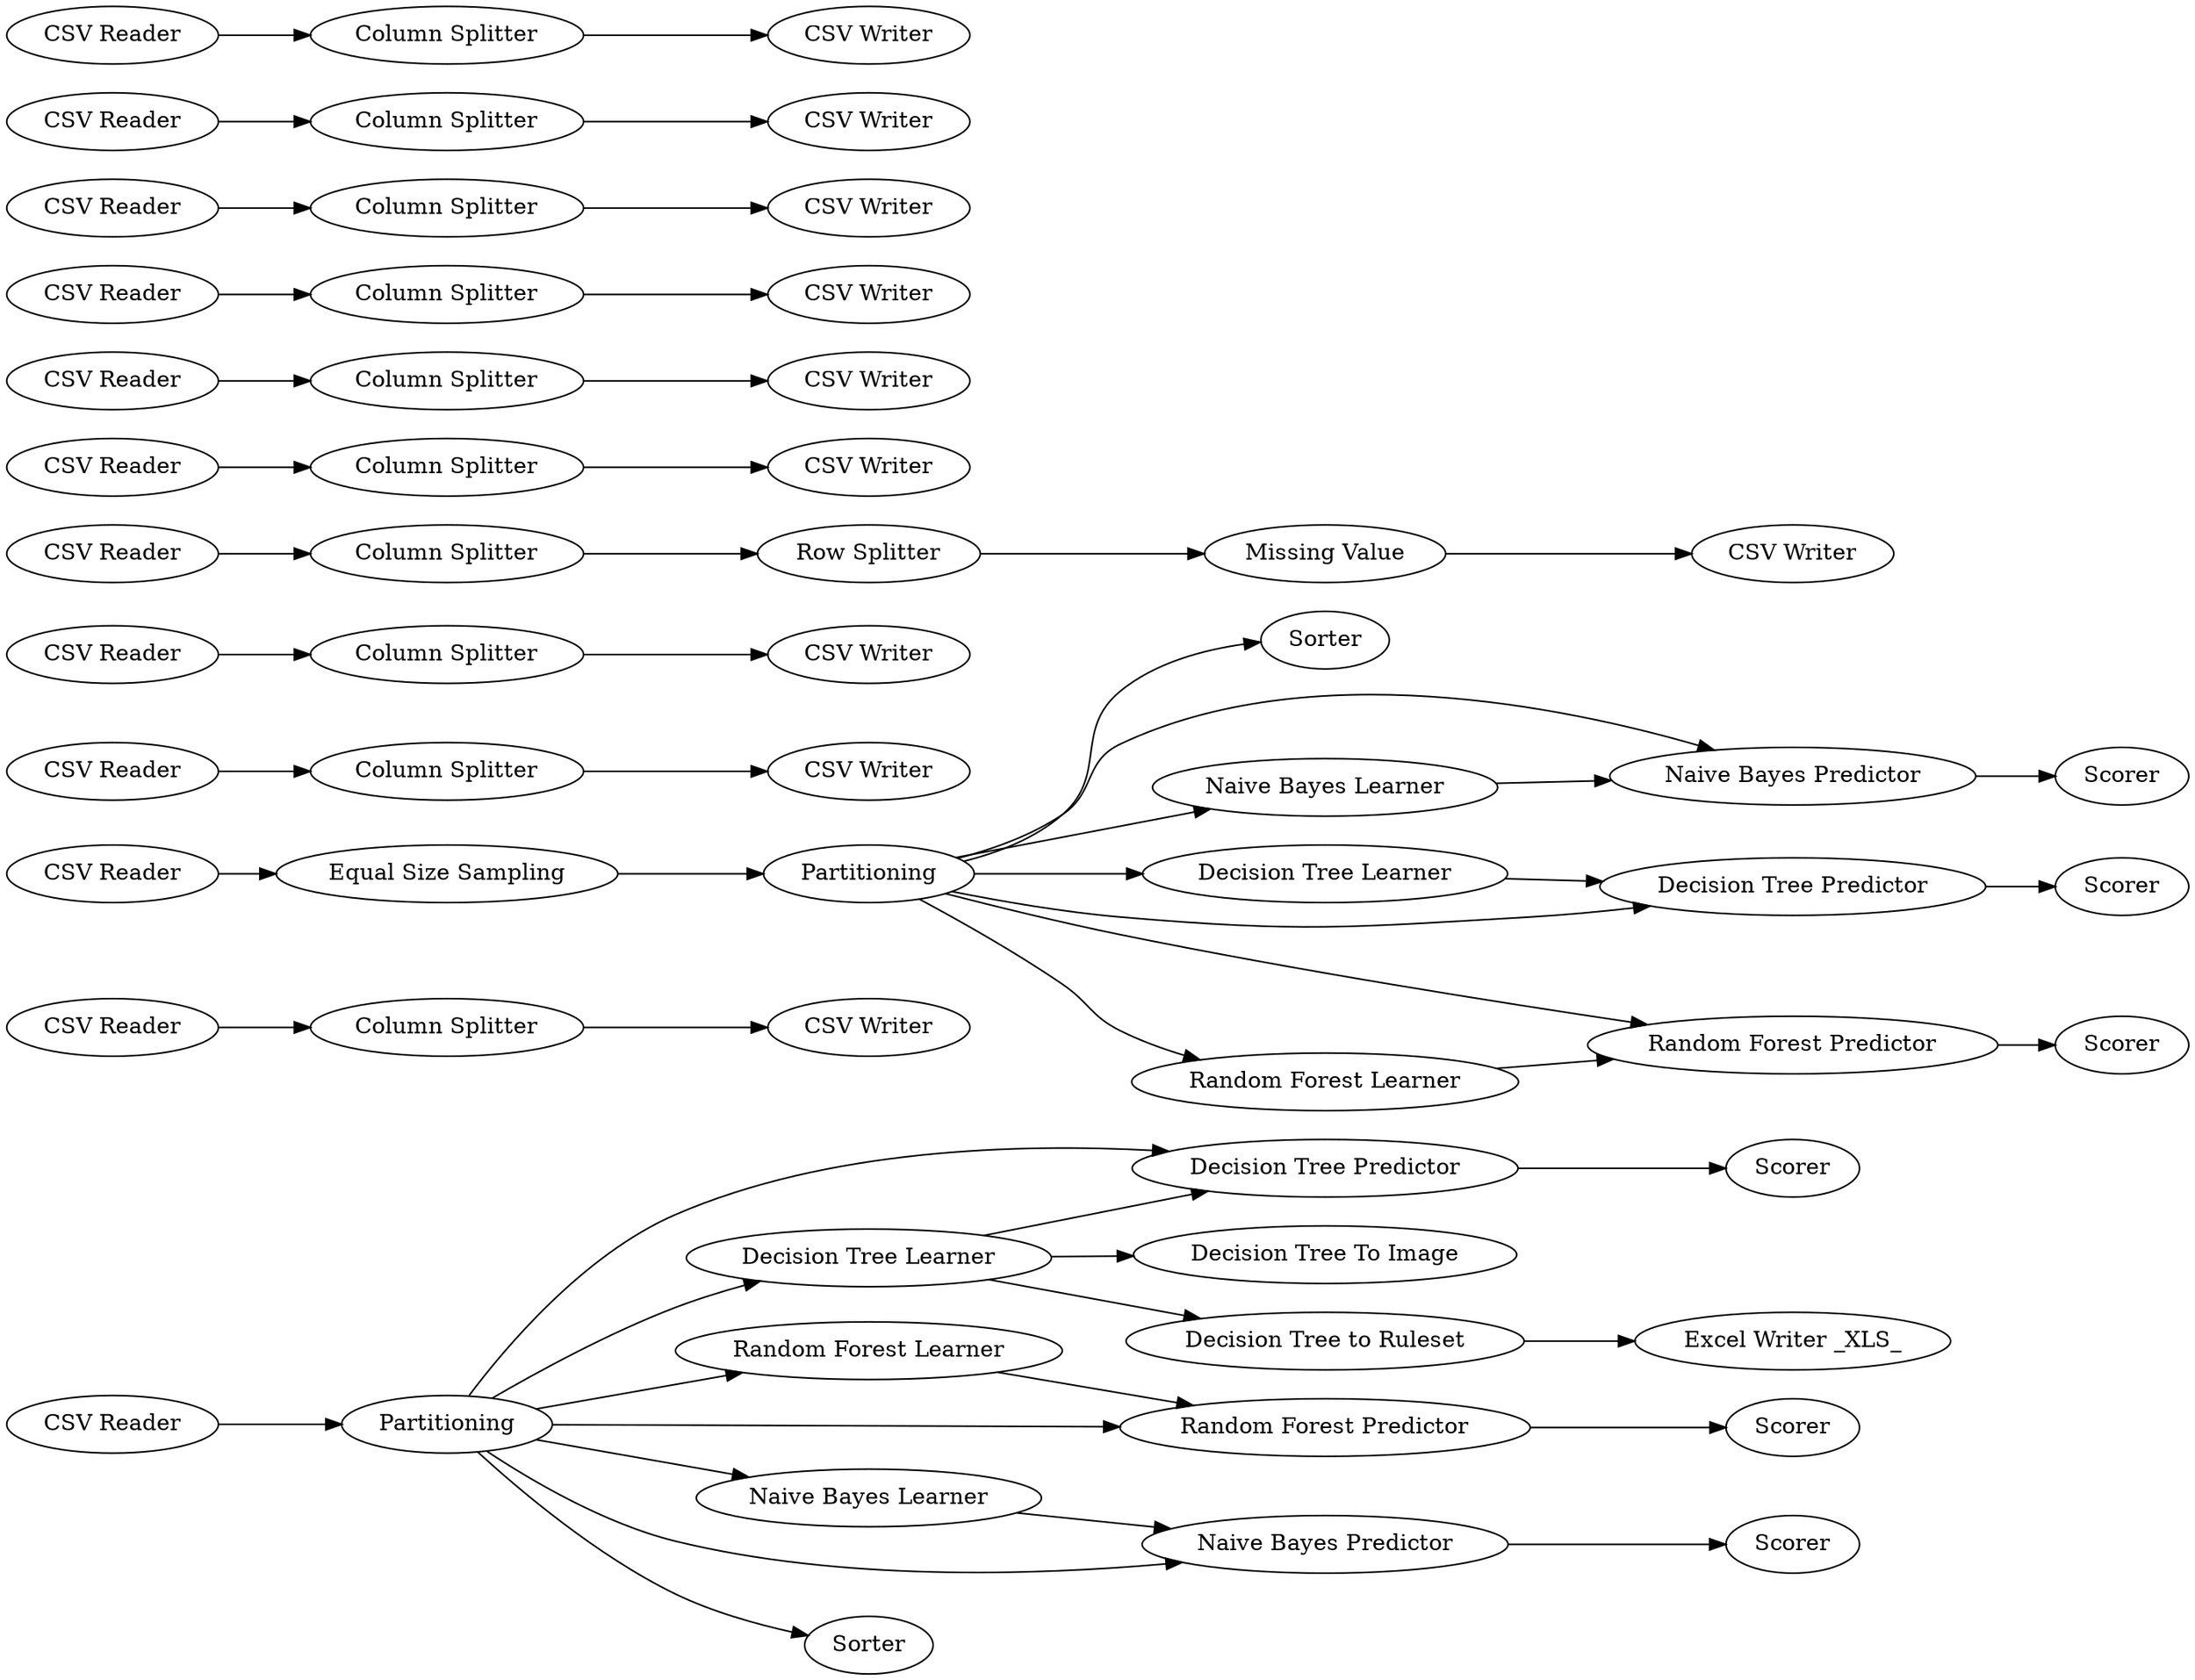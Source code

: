 digraph {
	10 [label=Partitioning]
	11 [label="Decision Tree Learner"]
	12 [label="Decision Tree Predictor"]
	13 [label=Scorer]
	22 [label="Random Forest Learner"]
	23 [label="Random Forest Predictor"]
	24 [label=Scorer]
	25 [label="Naive Bayes Learner"]
	26 [label="Naive Bayes Predictor"]
	27 [label=Scorer]
	38 [label="CSV Reader"]
	40 [label="Decision Tree To Image"]
	41 [label="Decision Tree to Ruleset"]
	42 [label=Sorter]
	44 [label="Excel Writer _XLS_"]
	48 [label="Column Splitter"]
	50 [label="CSV Writer"]
	125 [label=Sorter]
	126 [label=Scorer]
	127 [label="Naive Bayes Predictor"]
	128 [label=Scorer]
	129 [label="Decision Tree Learner"]
	130 [label="Naive Bayes Learner"]
	131 [label="Random Forest Predictor"]
	132 [label="CSV Reader"]
	133 [label=Scorer]
	134 [label="Decision Tree Predictor"]
	135 [label="Random Forest Learner"]
	136 [label=Partitioning]
	139 [label="Column Splitter"]
	141 [label="CSV Writer"]
	144 [label="CSV Writer"]
	145 [label="Column Splitter"]
	149 [label="Column Splitter"]
	150 [label="Row Splitter"]
	151 [label="CSV Writer"]
	152 [label="Missing Value"]
	153 [label="CSV Reader"]
	154 [label="CSV Reader"]
	155 [label="CSV Reader"]
	156 [label="CSV Reader"]
	157 [label="CSV Reader"]
	158 [label="Column Splitter"]
	159 [label="Column Splitter"]
	160 [label="CSV Writer"]
	161 [label="Column Splitter"]
	162 [label="CSV Reader"]
	163 [label="CSV Writer"]
	164 [label="CSV Writer"]
	165 [label="CSV Writer"]
	166 [label="CSV Reader"]
	167 [label="Column Splitter"]
	168 [label="CSV Reader"]
	169 [label="CSV Writer"]
	170 [label="Column Splitter"]
	171 [label="CSV Reader"]
	172 [label="CSV Writer"]
	173 [label="Column Splitter"]
	174 [label="Equal Size Sampling"]
	175 [label="CSV Reader"]
	10 -> 11
	10 -> 12
	10 -> 26
	10 -> 25
	10 -> 22
	10 -> 23
	10 -> 42
	11 -> 12
	11 -> 41
	11 -> 40
	12 -> 13
	22 -> 23
	23 -> 24
	25 -> 26
	26 -> 27
	38 -> 10
	41 -> 44
	48 -> 50
	127 -> 133
	129 -> 134
	130 -> 127
	131 -> 126
	132 -> 174
	134 -> 128
	135 -> 131
	136 -> 129
	136 -> 130
	136 -> 131
	136 -> 134
	136 -> 135
	136 -> 125
	136 -> 127
	139 -> 141
	145 -> 144
	149 -> 150
	150 -> 152
	152 -> 151
	153 -> 48
	154 -> 139
	155 -> 145
	156 -> 159
	157 -> 158
	158 -> 164
	159 -> 163
	161 -> 160
	162 -> 161
	166 -> 167
	167 -> 165
	168 -> 170
	170 -> 169
	171 -> 173
	173 -> 172
	174 -> 136
	175 -> 149
	rankdir=LR
}
